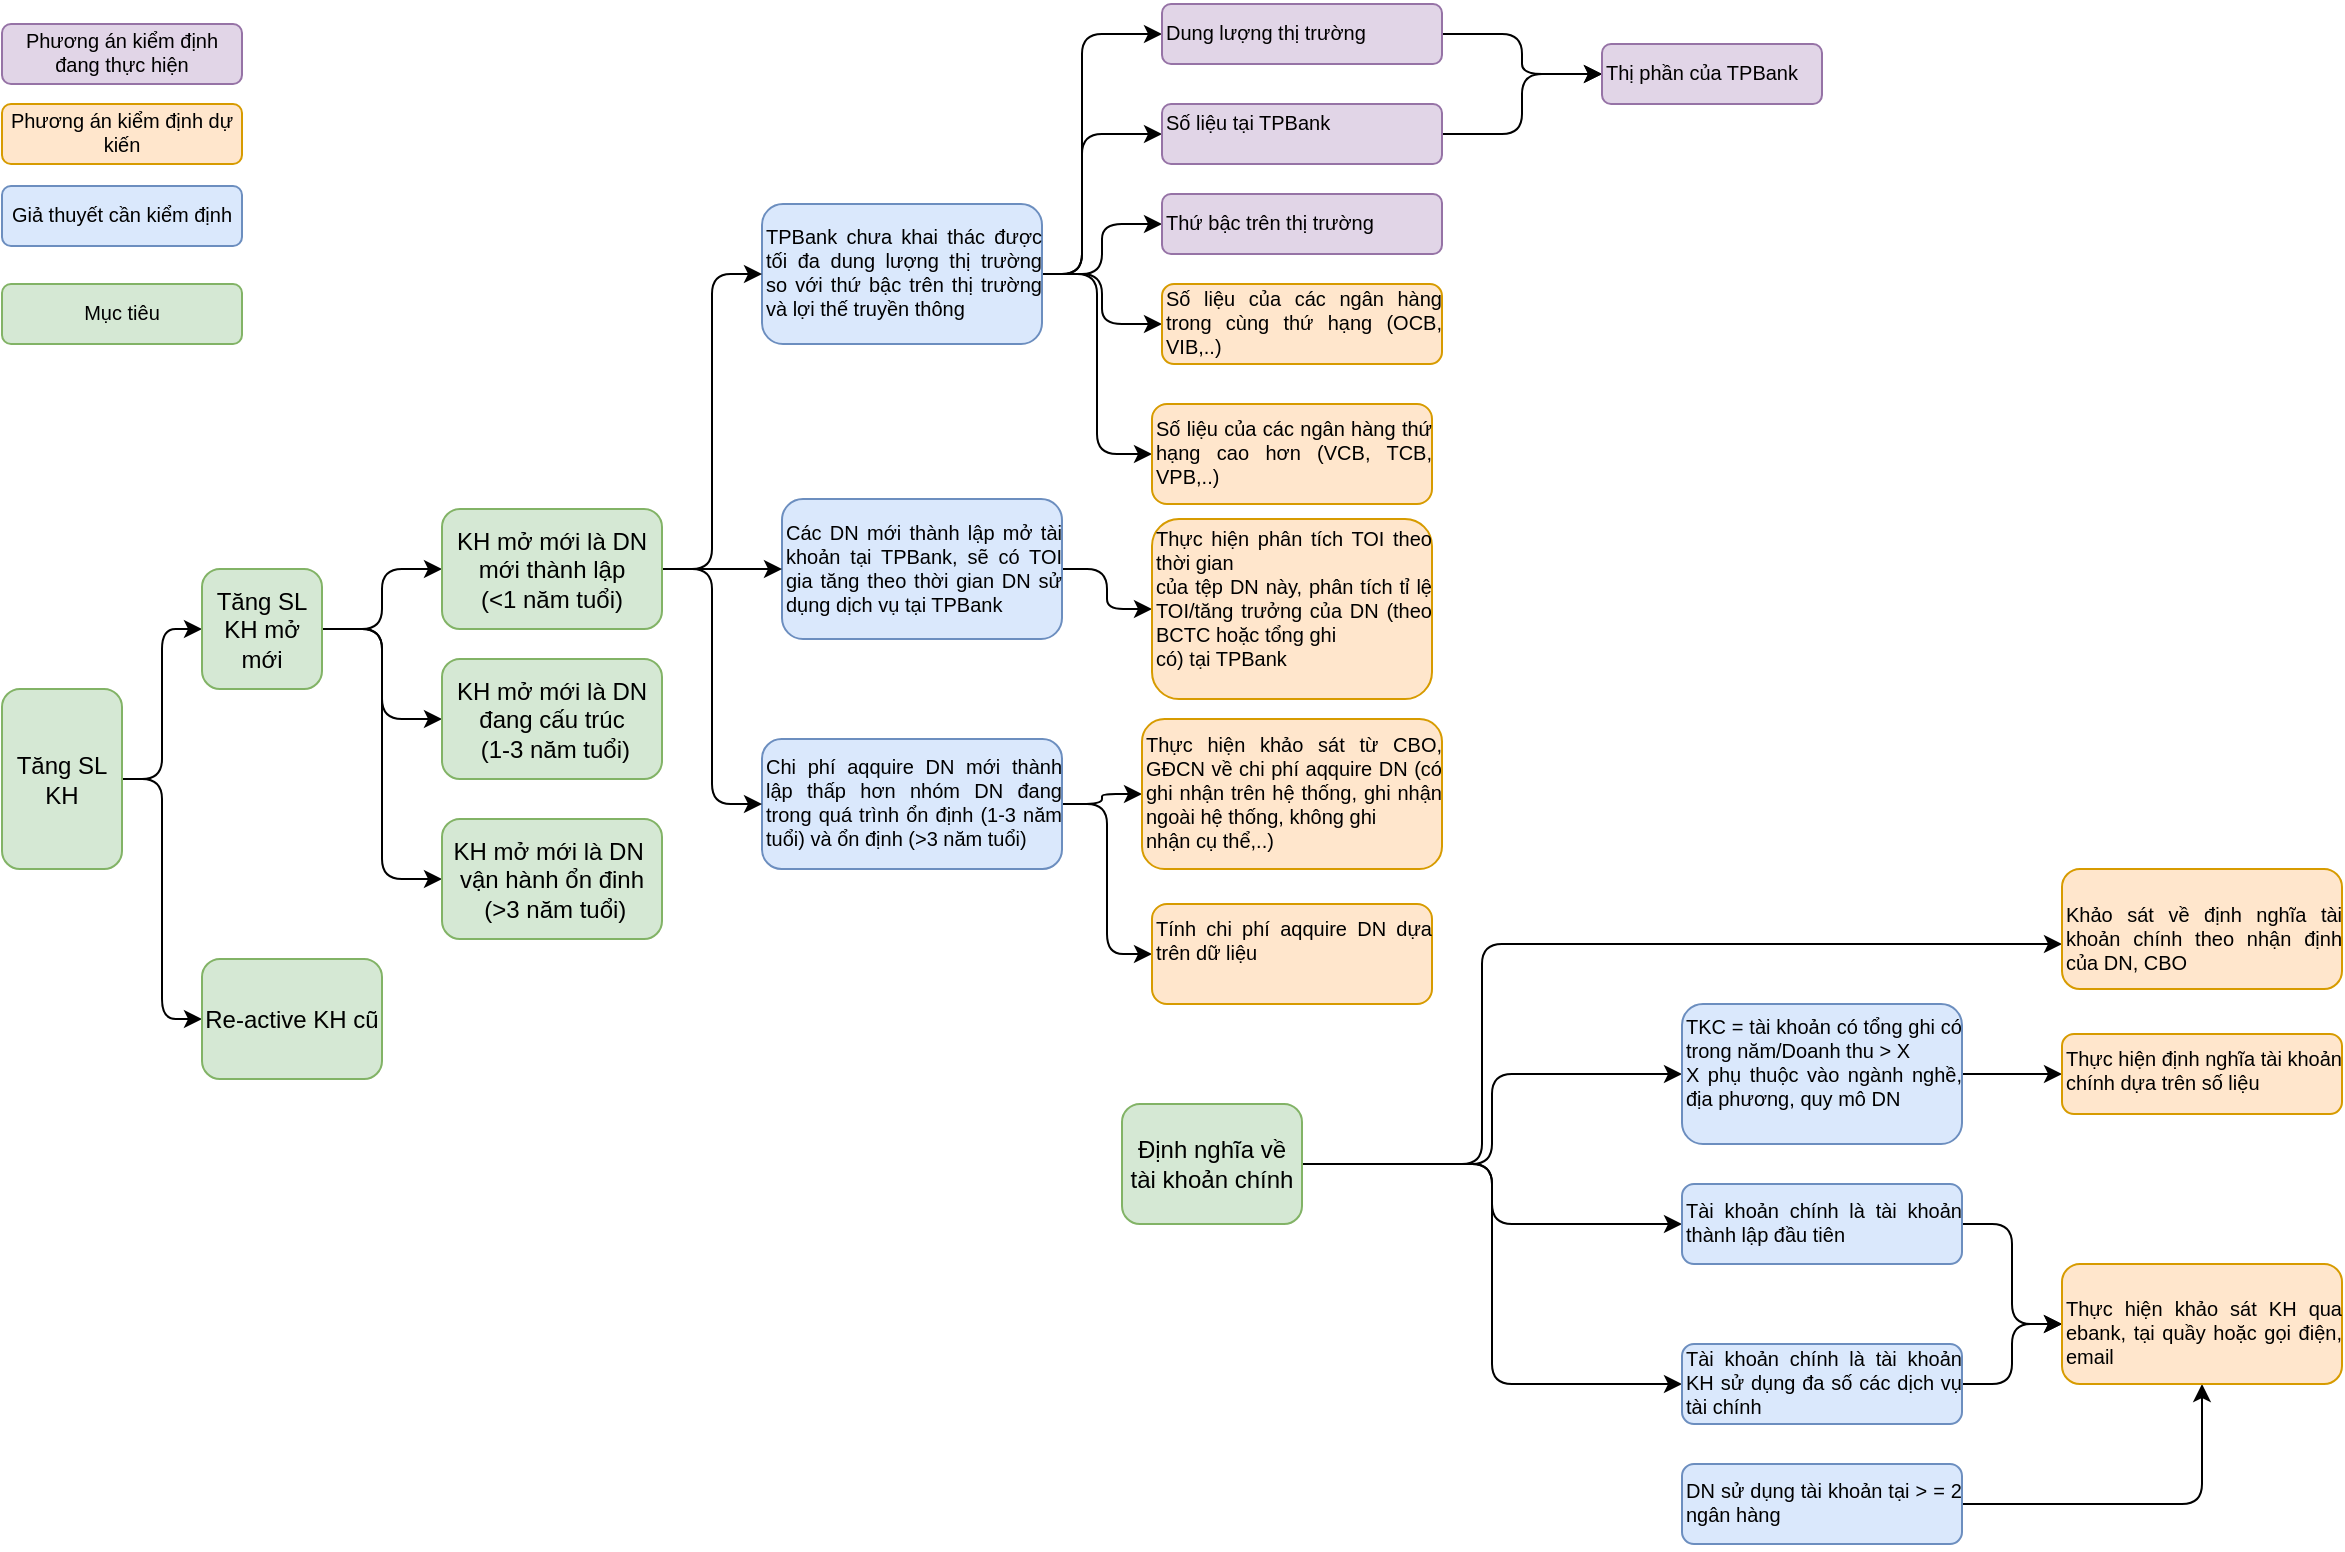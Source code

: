 <mxfile version="20.8.15" type="github">
  <diagram id="6a731a19-8d31-9384-78a2-239565b7b9f0" name="Page-1">
    <mxGraphModel dx="1714" dy="1793" grid="1" gridSize="10" guides="1" tooltips="1" connect="1" arrows="1" fold="1" page="1" pageScale="1" pageWidth="1169" pageHeight="827" background="none" math="0" shadow="0">
      <root>
        <mxCell id="0" />
        <mxCell id="1" parent="0" />
        <mxCell id="7nTxj1oNSW2tffw1lcUE-1786" style="edgeStyle=orthogonalEdgeStyle;rounded=1;orthogonalLoop=1;jettySize=auto;html=1;fontSize=10;" edge="1" parent="1" source="7nTxj1oNSW2tffw1lcUE-1784" target="7nTxj1oNSW2tffw1lcUE-1785">
          <mxGeometry relative="1" as="geometry" />
        </mxCell>
        <mxCell id="7nTxj1oNSW2tffw1lcUE-1822" style="edgeStyle=orthogonalEdgeStyle;rounded=1;orthogonalLoop=1;jettySize=auto;html=1;" edge="1" parent="1" source="7nTxj1oNSW2tffw1lcUE-1784" target="7nTxj1oNSW2tffw1lcUE-1790">
          <mxGeometry relative="1" as="geometry">
            <Array as="points">
              <mxPoint x="750" y="580" />
              <mxPoint x="750" y="470" />
              <mxPoint x="1099" y="470" />
            </Array>
          </mxGeometry>
        </mxCell>
        <mxCell id="7nTxj1oNSW2tffw1lcUE-1845" style="edgeStyle=orthogonalEdgeStyle;rounded=1;orthogonalLoop=1;jettySize=auto;html=1;entryX=0;entryY=0.5;entryDx=0;entryDy=0;" edge="1" parent="1" source="7nTxj1oNSW2tffw1lcUE-1784" target="7nTxj1oNSW2tffw1lcUE-1810">
          <mxGeometry relative="1" as="geometry" />
        </mxCell>
        <mxCell id="7nTxj1oNSW2tffw1lcUE-1846" style="edgeStyle=orthogonalEdgeStyle;rounded=1;orthogonalLoop=1;jettySize=auto;html=1;entryX=0;entryY=0.5;entryDx=0;entryDy=0;" edge="1" parent="1" source="7nTxj1oNSW2tffw1lcUE-1784" target="7nTxj1oNSW2tffw1lcUE-1812">
          <mxGeometry relative="1" as="geometry" />
        </mxCell>
        <mxCell id="7nTxj1oNSW2tffw1lcUE-1784" value="&lt;p style=&quot;margin-top: 0pt; margin-bottom: 0pt; margin-left: 0in; direction: ltr; unicode-bidi: embed; word-break: normal;&quot;&gt;Định nghĩa về tài khoản chính&lt;/p&gt;" style="rounded=1;whiteSpace=wrap;html=1;fillColor=#d5e8d4;strokeColor=#82b366;" vertex="1" parent="1">
          <mxGeometry x="570" y="550" width="90" height="60" as="geometry" />
        </mxCell>
        <mxCell id="7nTxj1oNSW2tffw1lcUE-1789" style="edgeStyle=orthogonalEdgeStyle;rounded=1;orthogonalLoop=1;jettySize=auto;html=1;" edge="1" parent="1" source="7nTxj1oNSW2tffw1lcUE-1785" target="7nTxj1oNSW2tffw1lcUE-1788">
          <mxGeometry relative="1" as="geometry" />
        </mxCell>
        <mxCell id="7nTxj1oNSW2tffw1lcUE-1785" value="&lt;p style=&quot;margin-top: 0pt; margin-bottom: 0pt; margin-left: 0in; direction: ltr; unicode-bidi: embed; word-break: normal; font-size: 10px;&quot;&gt;&lt;/p&gt;&lt;div style=&quot;text-align: justify; font-size: 10px;&quot;&gt;&lt;span style=&quot;background-color: initial;&quot;&gt;&lt;font style=&quot;font-size: 10px;&quot;&gt;TKC = tài khoản có tổng ghi có trong&amp;nbsp;&lt;/font&gt;&lt;/span&gt;&lt;span style=&quot;background-color: initial;&quot;&gt;năm/Doanh thu &amp;gt; X&lt;/span&gt;&lt;/div&gt;&lt;font style=&quot;font-size: 10px;&quot;&gt;&lt;div style=&quot;text-align: justify;&quot;&gt;&lt;span style=&quot;background-color: initial; font-family: Arial;&quot;&gt;X phụ thuộc vào ngành nghề, địa phương,&amp;nbsp;&lt;/span&gt;&lt;span style=&quot;background-color: initial; font-family: Arial;&quot;&gt;quy mô DN&lt;/span&gt;&lt;/div&gt;&lt;/font&gt;&lt;p&gt;&lt;/p&gt;" style="rounded=1;whiteSpace=wrap;html=1;fillColor=#dae8fc;strokeColor=#6c8ebf;align=left;verticalAlign=middle;" vertex="1" parent="1">
          <mxGeometry x="850" y="500" width="140" height="70" as="geometry" />
        </mxCell>
        <mxCell id="7nTxj1oNSW2tffw1lcUE-1788" value="&lt;p style=&quot;margin-top: 0pt; margin-bottom: 0pt; margin-left: 0in; direction: ltr; unicode-bidi: embed; word-break: normal; font-size: 10px;&quot;&gt;&lt;/p&gt;&lt;div style=&quot;text-align: justify; font-size: 10px;&quot;&gt;&lt;div&gt;Thực hiện định nghĩa tài khoản chính dựa trên số liệu&lt;/div&gt;&lt;/div&gt;&lt;p&gt;&lt;/p&gt;" style="rounded=1;whiteSpace=wrap;html=1;fillColor=#ffe6cc;strokeColor=#d79b00;align=left;verticalAlign=top;horizontal=1;" vertex="1" parent="1">
          <mxGeometry x="1040" y="515" width="140" height="40" as="geometry" />
        </mxCell>
        <mxCell id="7nTxj1oNSW2tffw1lcUE-1790" value="&lt;p style=&quot;margin-top: 0pt; margin-bottom: 0pt; margin-left: 0in; direction: ltr; unicode-bidi: embed; word-break: normal; font-size: 10px;&quot;&gt;&lt;/p&gt;&lt;div style=&quot;text-align: justify; font-size: 10px;&quot;&gt;&lt;p&gt;Khảo sát về định nghĩa tài khoản chính theo nhận định của DN, CBO&lt;/p&gt;&lt;/div&gt;&lt;p&gt;&lt;/p&gt;" style="rounded=1;whiteSpace=wrap;html=1;fillColor=#ffe6cc;strokeColor=#d79b00;align=left;verticalAlign=top;horizontal=1;" vertex="1" parent="1">
          <mxGeometry x="1040" y="432.5" width="140" height="60" as="geometry" />
        </mxCell>
        <mxCell id="7nTxj1oNSW2tffw1lcUE-1795" style="edgeStyle=orthogonalEdgeStyle;rounded=1;orthogonalLoop=1;jettySize=auto;html=1;" edge="1" parent="1" source="7nTxj1oNSW2tffw1lcUE-1792" target="7nTxj1oNSW2tffw1lcUE-1794">
          <mxGeometry relative="1" as="geometry" />
        </mxCell>
        <mxCell id="7nTxj1oNSW2tffw1lcUE-1792" value="&lt;p style=&quot;margin-top: 0pt; margin-bottom: 0pt; margin-left: 0in; direction: ltr; unicode-bidi: embed; word-break: normal; font-size: 10px;&quot;&gt;&lt;/p&gt;&lt;div style=&quot;text-align: justify; font-size: 10px;&quot;&gt;&lt;p&gt;Các DN mới thành lập mở tài khoản tại TPBank, sẽ có TOI gia tăng theo thời gian DN sử dụng dịch vụ tại TPBank&lt;/p&gt;&lt;/div&gt;&lt;p&gt;&lt;/p&gt;" style="rounded=1;whiteSpace=wrap;html=1;fillColor=#dae8fc;strokeColor=#6c8ebf;align=left;verticalAlign=middle;" vertex="1" parent="1">
          <mxGeometry x="400" y="247.5" width="140" height="70" as="geometry" />
        </mxCell>
        <mxCell id="7nTxj1oNSW2tffw1lcUE-1794" value="&lt;p style=&quot;margin-top: 0pt; margin-bottom: 0pt; margin-left: 0in; direction: ltr; unicode-bidi: embed; word-break: normal; font-size: 10px;&quot;&gt;&lt;/p&gt;&lt;div style=&quot;text-align: justify; font-size: 10px;&quot;&gt;&lt;p style=&quot;language:en-US;margin-top:0pt;margin-bottom:0pt;margin-left:0in;&lt;br/&gt;text-align:center;direction:ltr;unicode-bidi:embed;mso-line-break-override:&lt;br/&gt;none;word-break:normal;punctuation-wrap:hanging&quot;&gt;Thực hiện phân tích TOI theo thời gian&lt;br/&gt;của tệp DN này, phân tích tỉ lệ TOI/tăng trưởng của DN (theo BCTC hoặc tổng ghi&lt;br/&gt;có) tại TPBank&lt;/p&gt;&lt;/div&gt;&lt;p&gt;&lt;/p&gt;" style="rounded=1;whiteSpace=wrap;html=1;fillColor=#ffe6cc;strokeColor=#d79b00;align=left;verticalAlign=middle;" vertex="1" parent="1">
          <mxGeometry x="585" y="257.5" width="140" height="90" as="geometry" />
        </mxCell>
        <mxCell id="7nTxj1oNSW2tffw1lcUE-1805" style="edgeStyle=orthogonalEdgeStyle;rounded=1;orthogonalLoop=1;jettySize=auto;html=1;" edge="1" parent="1" source="7nTxj1oNSW2tffw1lcUE-1796" target="7nTxj1oNSW2tffw1lcUE-1801">
          <mxGeometry relative="1" as="geometry">
            <Array as="points">
              <mxPoint x="550" y="135" />
              <mxPoint x="550" y="15" />
            </Array>
          </mxGeometry>
        </mxCell>
        <mxCell id="7nTxj1oNSW2tffw1lcUE-1806" style="edgeStyle=orthogonalEdgeStyle;rounded=1;orthogonalLoop=1;jettySize=auto;html=1;entryX=0;entryY=0.5;entryDx=0;entryDy=0;" edge="1" parent="1" source="7nTxj1oNSW2tffw1lcUE-1796" target="7nTxj1oNSW2tffw1lcUE-1798">
          <mxGeometry relative="1" as="geometry">
            <Array as="points">
              <mxPoint x="550" y="135" />
              <mxPoint x="550" y="65" />
            </Array>
          </mxGeometry>
        </mxCell>
        <mxCell id="7nTxj1oNSW2tffw1lcUE-1807" style="edgeStyle=orthogonalEdgeStyle;rounded=1;orthogonalLoop=1;jettySize=auto;html=1;" edge="1" parent="1" source="7nTxj1oNSW2tffw1lcUE-1796" target="7nTxj1oNSW2tffw1lcUE-1797">
          <mxGeometry relative="1" as="geometry" />
        </mxCell>
        <mxCell id="7nTxj1oNSW2tffw1lcUE-1809" style="edgeStyle=orthogonalEdgeStyle;rounded=1;orthogonalLoop=1;jettySize=auto;html=1;entryX=0;entryY=0.5;entryDx=0;entryDy=0;" edge="1" parent="1" source="7nTxj1oNSW2tffw1lcUE-1796" target="7nTxj1oNSW2tffw1lcUE-1799">
          <mxGeometry relative="1" as="geometry" />
        </mxCell>
        <mxCell id="7nTxj1oNSW2tffw1lcUE-1827" style="edgeStyle=orthogonalEdgeStyle;rounded=1;orthogonalLoop=1;jettySize=auto;html=1;" edge="1" parent="1" source="7nTxj1oNSW2tffw1lcUE-1796" target="7nTxj1oNSW2tffw1lcUE-1826">
          <mxGeometry relative="1" as="geometry" />
        </mxCell>
        <mxCell id="7nTxj1oNSW2tffw1lcUE-1796" value="&lt;p style=&quot;margin-top: 0pt; margin-bottom: 0pt; margin-left: 0in; direction: ltr; unicode-bidi: embed; word-break: normal; font-size: 10px;&quot;&gt;&lt;/p&gt;&lt;div style=&quot;text-align: justify; font-size: 10px;&quot;&gt;&lt;p&gt;TPBank chưa khai thác được tối đa dung lượng thị trường so với thứ bậc trên thị trường và lợi thế truyền thông&amp;nbsp;&lt;/p&gt;&lt;/div&gt;&lt;p&gt;&lt;/p&gt;" style="rounded=1;whiteSpace=wrap;html=1;fillColor=#dae8fc;strokeColor=#6c8ebf;align=left;verticalAlign=middle;" vertex="1" parent="1">
          <mxGeometry x="390" y="100" width="140" height="70" as="geometry" />
        </mxCell>
        <mxCell id="7nTxj1oNSW2tffw1lcUE-1797" value="&lt;p style=&quot;margin-top: 0pt; margin-bottom: 0pt; margin-left: 0in; direction: ltr; unicode-bidi: embed; word-break: normal; font-size: 10px;&quot;&gt;&lt;/p&gt;&lt;div style=&quot;text-align: justify; font-size: 10px;&quot;&gt;&lt;p&gt;Số liệu của các ngân hàng trong cùng thứ hạng (OCB, VIB,..)&lt;/p&gt;&lt;/div&gt;&lt;p&gt;&lt;/p&gt;" style="rounded=1;whiteSpace=wrap;html=1;fillColor=#ffe6cc;strokeColor=#d79b00;align=left;verticalAlign=middle;" vertex="1" parent="1">
          <mxGeometry x="590" y="140" width="140" height="40" as="geometry" />
        </mxCell>
        <mxCell id="7nTxj1oNSW2tffw1lcUE-1804" style="edgeStyle=orthogonalEdgeStyle;rounded=1;orthogonalLoop=1;jettySize=auto;html=1;" edge="1" parent="1" source="7nTxj1oNSW2tffw1lcUE-1798" target="7nTxj1oNSW2tffw1lcUE-1802">
          <mxGeometry relative="1" as="geometry" />
        </mxCell>
        <mxCell id="7nTxj1oNSW2tffw1lcUE-1798" value="&lt;p style=&quot;margin-top: 0pt; margin-bottom: 0pt; margin-left: 0in; direction: ltr; unicode-bidi: embed; word-break: normal; font-size: 10px;&quot;&gt;&lt;/p&gt;&lt;div style=&quot;text-align: justify; font-size: 10px;&quot;&gt;&lt;p style=&quot;language:en-US;margin-top:0pt;margin-bottom:0pt;margin-left:0in;&lt;br/&gt;text-align:center;direction:ltr;unicode-bidi:embed;mso-line-break-override:&lt;br/&gt;none;word-break:normal;punctuation-wrap:hanging&quot;&gt;Số liệu tại TPBank&lt;/p&gt;&lt;/div&gt;&lt;p&gt;&lt;/p&gt;" style="rounded=1;whiteSpace=wrap;html=1;fillColor=#e1d5e7;strokeColor=#9673a6;align=left;verticalAlign=middle;" vertex="1" parent="1">
          <mxGeometry x="590" y="50" width="140" height="30" as="geometry" />
        </mxCell>
        <mxCell id="7nTxj1oNSW2tffw1lcUE-1799" value="&lt;p style=&quot;margin-top: 0pt; margin-bottom: 0pt; margin-left: 0in; direction: ltr; unicode-bidi: embed; word-break: normal; font-size: 10px;&quot;&gt;&lt;/p&gt;&lt;div style=&quot;text-align: justify; font-size: 10px;&quot;&gt;&lt;p&gt;Số liệu của các ngân hàng thứ hạng cao hơn (VCB, TCB, VPB,..)&lt;br&gt;&lt;/p&gt;&lt;/div&gt;&lt;p&gt;&lt;/p&gt;" style="rounded=1;whiteSpace=wrap;html=1;fillColor=#ffe6cc;strokeColor=#d79b00;align=left;verticalAlign=middle;" vertex="1" parent="1">
          <mxGeometry x="585" y="200" width="140" height="50" as="geometry" />
        </mxCell>
        <mxCell id="7nTxj1oNSW2tffw1lcUE-1803" style="edgeStyle=orthogonalEdgeStyle;rounded=1;orthogonalLoop=1;jettySize=auto;html=1;" edge="1" parent="1" source="7nTxj1oNSW2tffw1lcUE-1801" target="7nTxj1oNSW2tffw1lcUE-1802">
          <mxGeometry relative="1" as="geometry" />
        </mxCell>
        <mxCell id="7nTxj1oNSW2tffw1lcUE-1801" value="&lt;p style=&quot;margin-top: 0pt; margin-bottom: 0pt; margin-left: 0in; direction: ltr; unicode-bidi: embed; word-break: normal; font-size: 10px;&quot;&gt;&lt;/p&gt;&lt;div style=&quot;text-align: justify; font-size: 10px;&quot;&gt;&lt;p&gt;Dung lượng thị trường&lt;/p&gt;&lt;/div&gt;&lt;p&gt;&lt;/p&gt;" style="rounded=1;whiteSpace=wrap;html=1;fillColor=#e1d5e7;strokeColor=#9673a6;align=left;verticalAlign=middle;" vertex="1" parent="1">
          <mxGeometry x="590" width="140" height="30" as="geometry" />
        </mxCell>
        <mxCell id="7nTxj1oNSW2tffw1lcUE-1802" value="&lt;p style=&quot;margin-top: 0pt; margin-bottom: 0pt; margin-left: 0in; direction: ltr; unicode-bidi: embed; word-break: normal; font-size: 10px;&quot;&gt;&lt;/p&gt;&lt;div style=&quot;text-align: justify; font-size: 10px;&quot;&gt;&lt;p&gt;Thị phần của TPBank&lt;/p&gt;&lt;/div&gt;&lt;p&gt;&lt;/p&gt;" style="rounded=1;whiteSpace=wrap;html=1;fillColor=#e1d5e7;strokeColor=#9673a6;align=left;verticalAlign=middle;" vertex="1" parent="1">
          <mxGeometry x="810" y="20" width="110" height="30" as="geometry" />
        </mxCell>
        <mxCell id="7nTxj1oNSW2tffw1lcUE-1814" style="edgeStyle=orthogonalEdgeStyle;rounded=1;orthogonalLoop=1;jettySize=auto;html=1;" edge="1" parent="1" source="7nTxj1oNSW2tffw1lcUE-1810" target="7nTxj1oNSW2tffw1lcUE-1813">
          <mxGeometry relative="1" as="geometry" />
        </mxCell>
        <mxCell id="7nTxj1oNSW2tffw1lcUE-1810" value="&lt;p style=&quot;margin-top: 0pt; margin-bottom: 0pt; margin-left: 0in; direction: ltr; unicode-bidi: embed; word-break: normal; font-size: 10px;&quot;&gt;&lt;/p&gt;&lt;div style=&quot;text-align: justify; font-size: 10px;&quot;&gt;&lt;p&gt;Tài khoản chính là tài khoản thành lập đầu tiên&lt;/p&gt;&lt;/div&gt;&lt;p&gt;&lt;/p&gt;" style="rounded=1;whiteSpace=wrap;html=1;fillColor=#dae8fc;strokeColor=#6c8ebf;align=left;verticalAlign=middle;" vertex="1" parent="1">
          <mxGeometry x="850" y="590" width="140" height="40" as="geometry" />
        </mxCell>
        <mxCell id="7nTxj1oNSW2tffw1lcUE-1815" style="edgeStyle=orthogonalEdgeStyle;rounded=1;orthogonalLoop=1;jettySize=auto;html=1;" edge="1" parent="1" source="7nTxj1oNSW2tffw1lcUE-1811" target="7nTxj1oNSW2tffw1lcUE-1813">
          <mxGeometry relative="1" as="geometry" />
        </mxCell>
        <mxCell id="7nTxj1oNSW2tffw1lcUE-1811" value="&lt;p style=&quot;margin-top: 0pt; margin-bottom: 0pt; margin-left: 0in; direction: ltr; unicode-bidi: embed; word-break: normal; font-size: 10px;&quot;&gt;&lt;/p&gt;&lt;div style=&quot;text-align: justify; font-size: 10px;&quot;&gt;&lt;p&gt;DN sử dụng tài khoản tại &amp;gt; = 2 ngân hàng&lt;/p&gt;&lt;/div&gt;&lt;p&gt;&lt;/p&gt;" style="rounded=1;whiteSpace=wrap;html=1;fillColor=#dae8fc;strokeColor=#6c8ebf;align=left;verticalAlign=middle;" vertex="1" parent="1">
          <mxGeometry x="850" y="730" width="140" height="40" as="geometry" />
        </mxCell>
        <mxCell id="7nTxj1oNSW2tffw1lcUE-1816" style="edgeStyle=orthogonalEdgeStyle;rounded=1;orthogonalLoop=1;jettySize=auto;html=1;entryX=0;entryY=0.5;entryDx=0;entryDy=0;" edge="1" parent="1" source="7nTxj1oNSW2tffw1lcUE-1812" target="7nTxj1oNSW2tffw1lcUE-1813">
          <mxGeometry relative="1" as="geometry" />
        </mxCell>
        <mxCell id="7nTxj1oNSW2tffw1lcUE-1812" value="&lt;p style=&quot;margin-top: 0pt; margin-bottom: 0pt; margin-left: 0in; direction: ltr; unicode-bidi: embed; word-break: normal; font-size: 10px;&quot;&gt;&lt;/p&gt;&lt;div style=&quot;text-align: justify; font-size: 10px;&quot;&gt;&lt;p&gt;Tài khoản chính là tài khoản KH sử dụng đa số các dịch vụ tài chính&lt;/p&gt;&lt;/div&gt;&lt;p&gt;&lt;/p&gt;" style="rounded=1;whiteSpace=wrap;html=1;fillColor=#dae8fc;strokeColor=#6c8ebf;align=left;verticalAlign=middle;" vertex="1" parent="1">
          <mxGeometry x="850" y="670" width="140" height="40" as="geometry" />
        </mxCell>
        <mxCell id="7nTxj1oNSW2tffw1lcUE-1813" value="&lt;p style=&quot;margin-top: 0pt; margin-bottom: 0pt; margin-left: 0in; direction: ltr; unicode-bidi: embed; word-break: normal; font-size: 10px;&quot;&gt;&lt;/p&gt;&lt;div style=&quot;text-align: justify; font-size: 10px;&quot;&gt;&lt;p&gt;Thực hiện khảo sát KH qua ebank, tại quầy hoặc gọi điện, email&lt;/p&gt;&lt;/div&gt;&lt;p&gt;&lt;/p&gt;" style="rounded=1;whiteSpace=wrap;html=1;fillColor=#ffe6cc;strokeColor=#d79b00;align=left;verticalAlign=top;horizontal=1;" vertex="1" parent="1">
          <mxGeometry x="1040" y="630" width="140" height="60" as="geometry" />
        </mxCell>
        <mxCell id="7nTxj1oNSW2tffw1lcUE-1820" style="edgeStyle=orthogonalEdgeStyle;rounded=1;orthogonalLoop=1;jettySize=auto;html=1;" edge="1" parent="1" source="7nTxj1oNSW2tffw1lcUE-1817" target="7nTxj1oNSW2tffw1lcUE-1818">
          <mxGeometry relative="1" as="geometry" />
        </mxCell>
        <mxCell id="7nTxj1oNSW2tffw1lcUE-1821" style="edgeStyle=orthogonalEdgeStyle;rounded=1;orthogonalLoop=1;jettySize=auto;html=1;entryX=0;entryY=0.5;entryDx=0;entryDy=0;" edge="1" parent="1" source="7nTxj1oNSW2tffw1lcUE-1817" target="7nTxj1oNSW2tffw1lcUE-1819">
          <mxGeometry relative="1" as="geometry" />
        </mxCell>
        <mxCell id="7nTxj1oNSW2tffw1lcUE-1817" value="&lt;p style=&quot;margin-top: 0pt; margin-bottom: 0pt; margin-left: 0in; direction: ltr; unicode-bidi: embed; word-break: normal; font-size: 10px;&quot;&gt;&lt;/p&gt;&lt;div style=&quot;text-align: justify; font-size: 10px;&quot;&gt;&lt;p&gt;Chi phí aqquire DN mới thành lập thấp hơn nhóm DN đang trong quá trình ổn định (1-3 năm tuổi) và ổn định (&amp;gt;3 năm tuổi)&lt;/p&gt;&lt;/div&gt;&lt;p&gt;&lt;/p&gt;" style="rounded=1;whiteSpace=wrap;html=1;fillColor=#dae8fc;strokeColor=#6c8ebf;align=left;verticalAlign=middle;" vertex="1" parent="1">
          <mxGeometry x="390" y="367.5" width="150" height="65" as="geometry" />
        </mxCell>
        <mxCell id="7nTxj1oNSW2tffw1lcUE-1818" value="&lt;p style=&quot;margin-top: 0pt; margin-bottom: 0pt; margin-left: 0in; direction: ltr; unicode-bidi: embed; word-break: normal; font-size: 10px;&quot;&gt;&lt;/p&gt;&lt;div style=&quot;text-align: justify; font-size: 10px;&quot;&gt;&lt;p&gt;Thực hiện khảo sát từ CBO, GĐCN về chi phí aqquire DN (có ghi nhận trên hệ thống, ghi nhận ngoài hệ thống, không ghi&lt;br&gt;nhận cụ thể,..)&lt;/p&gt;&lt;/div&gt;&lt;p&gt;&lt;/p&gt;" style="rounded=1;whiteSpace=wrap;html=1;fillColor=#ffe6cc;strokeColor=#d79b00;align=left;verticalAlign=middle;" vertex="1" parent="1">
          <mxGeometry x="580" y="357.5" width="150" height="75" as="geometry" />
        </mxCell>
        <mxCell id="7nTxj1oNSW2tffw1lcUE-1819" value="&lt;p style=&quot;margin-top: 0pt; margin-bottom: 0pt; margin-left: 0in; direction: ltr; unicode-bidi: embed; word-break: normal; font-size: 10px;&quot;&gt;&lt;/p&gt;&lt;div style=&quot;text-align: justify; font-size: 10px;&quot;&gt;&lt;p style=&quot;language:en-US;margin-top:0pt;margin-bottom:0pt;margin-left:0in;&lt;br/&gt;text-align:center;direction:ltr;unicode-bidi:embed;mso-line-break-override:&lt;br/&gt;none;word-break:normal;punctuation-wrap:hanging&quot;&gt;Tính chi phí aqquire DN dựa trên dữ liệu&lt;/p&gt;&lt;/div&gt;&lt;p&gt;&lt;/p&gt;" style="rounded=1;whiteSpace=wrap;html=1;fillColor=#ffe6cc;strokeColor=#d79b00;align=left;verticalAlign=top;horizontal=1;" vertex="1" parent="1">
          <mxGeometry x="585" y="450" width="140" height="50" as="geometry" />
        </mxCell>
        <mxCell id="7nTxj1oNSW2tffw1lcUE-1823" value="&lt;p style=&quot;margin-top: 0pt; margin-bottom: 0pt; margin-left: 0in; direction: ltr; unicode-bidi: embed; word-break: normal; font-size: 10px;&quot;&gt;&lt;/p&gt;&lt;div style=&quot;font-size: 10px;&quot;&gt;&lt;p&gt;Phương án kiểm định đang thực hiện&lt;/p&gt;&lt;/div&gt;&lt;p&gt;&lt;/p&gt;" style="rounded=1;whiteSpace=wrap;html=1;fillColor=#e1d5e7;strokeColor=#9673a6;align=center;verticalAlign=middle;" vertex="1" parent="1">
          <mxGeometry x="10" y="10" width="120" height="30" as="geometry" />
        </mxCell>
        <mxCell id="7nTxj1oNSW2tffw1lcUE-1824" value="&lt;p style=&quot;margin-top: 0pt; margin-bottom: 0pt; margin-left: 0in; direction: ltr; unicode-bidi: embed; word-break: normal; font-size: 10px;&quot;&gt;&lt;/p&gt;&lt;div style=&quot;font-size: 10px;&quot;&gt;&lt;p&gt;Phương án kiểm định dự kiến&lt;/p&gt;&lt;/div&gt;&lt;p&gt;&lt;/p&gt;" style="rounded=1;whiteSpace=wrap;html=1;fillColor=#ffe6cc;strokeColor=#d79b00;align=center;verticalAlign=middle;" vertex="1" parent="1">
          <mxGeometry x="10" y="50" width="120" height="30" as="geometry" />
        </mxCell>
        <mxCell id="7nTxj1oNSW2tffw1lcUE-1825" value="&lt;p style=&quot;margin-top: 0pt; margin-bottom: 0pt; margin-left: 0in; direction: ltr; unicode-bidi: embed; word-break: normal; font-size: 10px;&quot;&gt;&lt;/p&gt;&lt;div style=&quot;font-size: 10px;&quot;&gt;&lt;p&gt;Giả thuyết cần kiểm định&lt;/p&gt;&lt;/div&gt;&lt;p&gt;&lt;/p&gt;" style="rounded=1;whiteSpace=wrap;html=1;fillColor=#dae8fc;strokeColor=#6c8ebf;align=center;verticalAlign=middle;" vertex="1" parent="1">
          <mxGeometry x="10" y="91" width="120" height="30" as="geometry" />
        </mxCell>
        <mxCell id="7nTxj1oNSW2tffw1lcUE-1826" value="&lt;p style=&quot;margin-top: 0pt; margin-bottom: 0pt; margin-left: 0in; direction: ltr; unicode-bidi: embed; word-break: normal; font-size: 10px;&quot;&gt;&lt;/p&gt;&lt;div style=&quot;text-align: justify; font-size: 10px;&quot;&gt;&lt;p&gt;Thứ bậc trên thị trường&lt;/p&gt;&lt;/div&gt;&lt;p&gt;&lt;/p&gt;" style="rounded=1;whiteSpace=wrap;html=1;fillColor=#e1d5e7;strokeColor=#9673a6;align=left;verticalAlign=middle;" vertex="1" parent="1">
          <mxGeometry x="590" y="95" width="140" height="30" as="geometry" />
        </mxCell>
        <mxCell id="7nTxj1oNSW2tffw1lcUE-1834" style="edgeStyle=orthogonalEdgeStyle;rounded=1;orthogonalLoop=1;jettySize=auto;html=1;" edge="1" parent="1" source="7nTxj1oNSW2tffw1lcUE-1828" target="7nTxj1oNSW2tffw1lcUE-1829">
          <mxGeometry relative="1" as="geometry" />
        </mxCell>
        <mxCell id="7nTxj1oNSW2tffw1lcUE-1838" style="edgeStyle=orthogonalEdgeStyle;rounded=1;orthogonalLoop=1;jettySize=auto;html=1;entryX=0;entryY=0.5;entryDx=0;entryDy=0;" edge="1" parent="1" source="7nTxj1oNSW2tffw1lcUE-1828" target="7nTxj1oNSW2tffw1lcUE-1830">
          <mxGeometry relative="1" as="geometry" />
        </mxCell>
        <mxCell id="7nTxj1oNSW2tffw1lcUE-1828" value="&lt;p style=&quot;margin-top: 0pt; margin-bottom: 0pt; margin-left: 0in; direction: ltr; unicode-bidi: embed; word-break: normal;&quot;&gt;Tăng SL KH&lt;/p&gt;" style="rounded=1;whiteSpace=wrap;html=1;fillColor=#d5e8d4;strokeColor=#82b366;" vertex="1" parent="1">
          <mxGeometry x="10" y="342.5" width="60" height="90" as="geometry" />
        </mxCell>
        <mxCell id="7nTxj1oNSW2tffw1lcUE-1835" style="edgeStyle=orthogonalEdgeStyle;rounded=1;orthogonalLoop=1;jettySize=auto;html=1;" edge="1" parent="1" source="7nTxj1oNSW2tffw1lcUE-1829" target="7nTxj1oNSW2tffw1lcUE-1831">
          <mxGeometry relative="1" as="geometry" />
        </mxCell>
        <mxCell id="7nTxj1oNSW2tffw1lcUE-1836" style="edgeStyle=orthogonalEdgeStyle;rounded=1;orthogonalLoop=1;jettySize=auto;html=1;entryX=0;entryY=0.5;entryDx=0;entryDy=0;" edge="1" parent="1" source="7nTxj1oNSW2tffw1lcUE-1829" target="7nTxj1oNSW2tffw1lcUE-1832">
          <mxGeometry relative="1" as="geometry" />
        </mxCell>
        <mxCell id="7nTxj1oNSW2tffw1lcUE-1837" style="edgeStyle=orthogonalEdgeStyle;rounded=1;orthogonalLoop=1;jettySize=auto;html=1;entryX=0;entryY=0.5;entryDx=0;entryDy=0;" edge="1" parent="1" source="7nTxj1oNSW2tffw1lcUE-1829" target="7nTxj1oNSW2tffw1lcUE-1833">
          <mxGeometry relative="1" as="geometry" />
        </mxCell>
        <mxCell id="7nTxj1oNSW2tffw1lcUE-1829" value="&lt;p style=&quot;margin-top: 0pt; margin-bottom: 0pt; margin-left: 0in; direction: ltr; unicode-bidi: embed; word-break: normal;&quot;&gt;Tăng SL KH mở mới&lt;/p&gt;" style="rounded=1;whiteSpace=wrap;html=1;fillColor=#d5e8d4;strokeColor=#82b366;" vertex="1" parent="1">
          <mxGeometry x="110" y="282.5" width="60" height="60" as="geometry" />
        </mxCell>
        <mxCell id="7nTxj1oNSW2tffw1lcUE-1830" value="&lt;p style=&quot;margin-top: 0pt; margin-bottom: 0pt; margin-left: 0in; direction: ltr; unicode-bidi: embed; word-break: normal;&quot;&gt;Re-active KH cũ&lt;/p&gt;" style="rounded=1;whiteSpace=wrap;html=1;fillColor=#d5e8d4;strokeColor=#82b366;" vertex="1" parent="1">
          <mxGeometry x="110" y="477.5" width="90" height="60" as="geometry" />
        </mxCell>
        <mxCell id="7nTxj1oNSW2tffw1lcUE-1842" style="edgeStyle=orthogonalEdgeStyle;rounded=1;orthogonalLoop=1;jettySize=auto;html=1;entryX=0;entryY=0.5;entryDx=0;entryDy=0;" edge="1" parent="1" source="7nTxj1oNSW2tffw1lcUE-1831" target="7nTxj1oNSW2tffw1lcUE-1796">
          <mxGeometry relative="1" as="geometry" />
        </mxCell>
        <mxCell id="7nTxj1oNSW2tffw1lcUE-1844" style="edgeStyle=orthogonalEdgeStyle;rounded=1;orthogonalLoop=1;jettySize=auto;html=1;entryX=0;entryY=0.5;entryDx=0;entryDy=0;" edge="1" parent="1" source="7nTxj1oNSW2tffw1lcUE-1831" target="7nTxj1oNSW2tffw1lcUE-1817">
          <mxGeometry relative="1" as="geometry" />
        </mxCell>
        <mxCell id="7nTxj1oNSW2tffw1lcUE-1850" style="edgeStyle=orthogonalEdgeStyle;rounded=1;orthogonalLoop=1;jettySize=auto;html=1;" edge="1" parent="1" source="7nTxj1oNSW2tffw1lcUE-1831" target="7nTxj1oNSW2tffw1lcUE-1792">
          <mxGeometry relative="1" as="geometry" />
        </mxCell>
        <mxCell id="7nTxj1oNSW2tffw1lcUE-1831" value="KH mở mới là DN mới thành lập &lt;br&gt;(&amp;lt;1 năm tuổi)" style="rounded=1;whiteSpace=wrap;html=1;fillColor=#d5e8d4;strokeColor=#82b366;" vertex="1" parent="1">
          <mxGeometry x="230" y="252.5" width="110" height="60" as="geometry" />
        </mxCell>
        <mxCell id="7nTxj1oNSW2tffw1lcUE-1832" value="KH mở mới là DN đang cấu trúc&lt;br&gt;&amp;nbsp;(1-3 năm tuổi)" style="rounded=1;whiteSpace=wrap;html=1;fillColor=#d5e8d4;strokeColor=#82b366;" vertex="1" parent="1">
          <mxGeometry x="230" y="327.5" width="110" height="60" as="geometry" />
        </mxCell>
        <mxCell id="7nTxj1oNSW2tffw1lcUE-1833" value="KH mở mới là DN&amp;nbsp; vận hành ổn đinh&lt;br&gt;&amp;nbsp;(&amp;gt;3 năm tuổi)" style="rounded=1;whiteSpace=wrap;html=1;fillColor=#d5e8d4;strokeColor=#82b366;" vertex="1" parent="1">
          <mxGeometry x="230" y="407.5" width="110" height="60" as="geometry" />
        </mxCell>
        <mxCell id="7nTxj1oNSW2tffw1lcUE-1841" value="&lt;p style=&quot;margin-top: 0pt; margin-bottom: 0pt; margin-left: 0in; direction: ltr; unicode-bidi: embed; word-break: normal; font-size: 10px;&quot;&gt;&lt;/p&gt;&lt;div style=&quot;font-size: 10px;&quot;&gt;&lt;p&gt;Mục tiêu&lt;/p&gt;&lt;/div&gt;&lt;p&gt;&lt;/p&gt;" style="rounded=1;whiteSpace=wrap;html=1;fillColor=#d5e8d4;strokeColor=#82b366;align=center;verticalAlign=middle;" vertex="1" parent="1">
          <mxGeometry x="10" y="140" width="120" height="30" as="geometry" />
        </mxCell>
      </root>
    </mxGraphModel>
  </diagram>
</mxfile>
